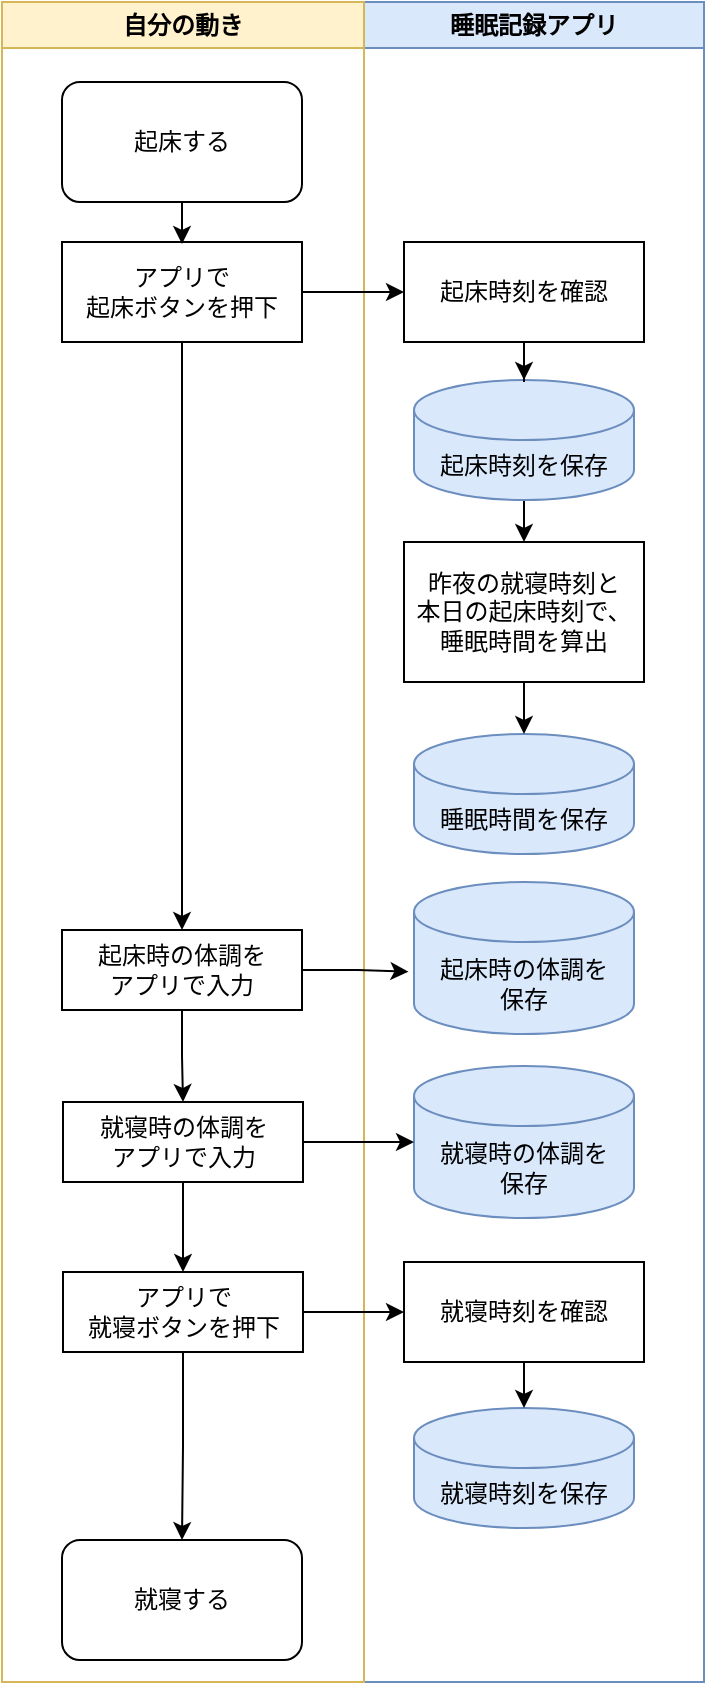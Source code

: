 <mxfile version="24.0.1" type="github">
  <diagram name="ページ1" id="iNB7sugj4MV9LRQWi2q7">
    <mxGraphModel dx="1151" dy="927" grid="1" gridSize="10" guides="1" tooltips="1" connect="1" arrows="1" fold="1" page="0" pageScale="1" pageWidth="827" pageHeight="1169" background="#FFFFFF" math="0" shadow="0">
      <root>
        <mxCell id="0" />
        <mxCell id="1" parent="0" />
        <mxCell id="EtYspNiEM9DG10u9Xiah-12" value="睡眠記録アプリ" style="swimlane;whiteSpace=wrap;html=1;fillColor=#dae8fc;strokeColor=#6c8ebf;" parent="1" vertex="1">
          <mxGeometry x="60" y="-190" width="170" height="840" as="geometry" />
        </mxCell>
        <mxCell id="EtYspNiEM9DG10u9Xiah-58" style="edgeStyle=orthogonalEdgeStyle;rounded=0;orthogonalLoop=1;jettySize=auto;html=1;exitX=0.5;exitY=1;exitDx=0;exitDy=0;exitPerimeter=0;" parent="EtYspNiEM9DG10u9Xiah-12" source="EtYspNiEM9DG10u9Xiah-8" target="EtYspNiEM9DG10u9Xiah-56" edge="1">
          <mxGeometry relative="1" as="geometry" />
        </mxCell>
        <mxCell id="EtYspNiEM9DG10u9Xiah-8" value="起床時刻を保存" style="shape=cylinder3;whiteSpace=wrap;html=1;boundedLbl=1;backgroundOutline=1;size=15;fillColor=#dae8fc;strokeColor=#6c8ebf;" parent="EtYspNiEM9DG10u9Xiah-12" vertex="1">
          <mxGeometry x="25" y="189" width="110" height="60" as="geometry" />
        </mxCell>
        <mxCell id="EtYspNiEM9DG10u9Xiah-46" value="起床時の体調を&lt;div&gt;&lt;div&gt;保存&lt;/div&gt;&lt;/div&gt;" style="shape=cylinder3;whiteSpace=wrap;html=1;boundedLbl=1;backgroundOutline=1;size=15;fillColor=#dae8fc;strokeColor=#6c8ebf;" parent="EtYspNiEM9DG10u9Xiah-12" vertex="1">
          <mxGeometry x="25" y="440" width="110" height="76" as="geometry" />
        </mxCell>
        <mxCell id="EtYspNiEM9DG10u9Xiah-55" value="" style="edgeStyle=orthogonalEdgeStyle;rounded=0;orthogonalLoop=1;jettySize=auto;html=1;entryX=0.5;entryY=0;entryDx=0;entryDy=0;entryPerimeter=0;" parent="EtYspNiEM9DG10u9Xiah-12" source="EtYspNiEM9DG10u9Xiah-48" target="EtYspNiEM9DG10u9Xiah-8" edge="1">
          <mxGeometry relative="1" as="geometry">
            <mxPoint x="80" y="180" as="targetPoint" />
          </mxGeometry>
        </mxCell>
        <mxCell id="EtYspNiEM9DG10u9Xiah-48" value="起床時刻を確認" style="rounded=0;whiteSpace=wrap;html=1;" parent="EtYspNiEM9DG10u9Xiah-12" vertex="1">
          <mxGeometry x="20" y="120" width="120" height="50" as="geometry" />
        </mxCell>
        <mxCell id="EtYspNiEM9DG10u9Xiah-56" value="昨夜の就寝時刻と&lt;div&gt;本日の起床時刻で、&lt;/div&gt;&lt;div&gt;睡眠時間を算出&lt;/div&gt;" style="rounded=0;whiteSpace=wrap;html=1;" parent="EtYspNiEM9DG10u9Xiah-12" vertex="1">
          <mxGeometry x="20" y="270" width="120" height="70" as="geometry" />
        </mxCell>
        <mxCell id="EtYspNiEM9DG10u9Xiah-9" value="睡眠時間を保存" style="shape=cylinder3;whiteSpace=wrap;html=1;boundedLbl=1;backgroundOutline=1;size=15;fillColor=#dae8fc;strokeColor=#6c8ebf;" parent="EtYspNiEM9DG10u9Xiah-12" vertex="1">
          <mxGeometry x="25" y="366" width="110" height="60" as="geometry" />
        </mxCell>
        <mxCell id="EtYspNiEM9DG10u9Xiah-38" value="" style="edgeStyle=orthogonalEdgeStyle;rounded=0;orthogonalLoop=1;jettySize=auto;html=1;exitX=0.5;exitY=1;exitDx=0;exitDy=0;" parent="EtYspNiEM9DG10u9Xiah-12" source="EtYspNiEM9DG10u9Xiah-56" target="EtYspNiEM9DG10u9Xiah-9" edge="1">
          <mxGeometry relative="1" as="geometry">
            <mxPoint x="-50" y="300" as="sourcePoint" />
          </mxGeometry>
        </mxCell>
        <mxCell id="EtYspNiEM9DG10u9Xiah-16" value="就寝時の体調を&lt;div&gt;保存&lt;/div&gt;" style="shape=cylinder3;whiteSpace=wrap;html=1;boundedLbl=1;backgroundOutline=1;size=15;fillColor=#dae8fc;strokeColor=#6c8ebf;" parent="EtYspNiEM9DG10u9Xiah-12" vertex="1">
          <mxGeometry x="25" y="532" width="110" height="76" as="geometry" />
        </mxCell>
        <mxCell id="iMqj4BDZ4iY0MFBCJsB2-5" value="就寝時刻を保存" style="shape=cylinder3;whiteSpace=wrap;html=1;boundedLbl=1;backgroundOutline=1;size=15;fillColor=#dae8fc;strokeColor=#6c8ebf;" parent="EtYspNiEM9DG10u9Xiah-12" vertex="1">
          <mxGeometry x="25" y="703" width="110" height="60" as="geometry" />
        </mxCell>
        <mxCell id="iMqj4BDZ4iY0MFBCJsB2-6" value="就寝時刻を確認" style="rounded=0;whiteSpace=wrap;html=1;" parent="EtYspNiEM9DG10u9Xiah-12" vertex="1">
          <mxGeometry x="20" y="630" width="120" height="50" as="geometry" />
        </mxCell>
        <mxCell id="iMqj4BDZ4iY0MFBCJsB2-8" style="edgeStyle=orthogonalEdgeStyle;rounded=0;orthogonalLoop=1;jettySize=auto;html=1;exitX=0.5;exitY=1;exitDx=0;exitDy=0;entryX=0.5;entryY=0;entryDx=0;entryDy=0;entryPerimeter=0;" parent="EtYspNiEM9DG10u9Xiah-12" source="iMqj4BDZ4iY0MFBCJsB2-6" target="iMqj4BDZ4iY0MFBCJsB2-5" edge="1">
          <mxGeometry relative="1" as="geometry" />
        </mxCell>
        <mxCell id="EtYspNiEM9DG10u9Xiah-13" value="自分の動き" style="swimlane;whiteSpace=wrap;html=1;fillColor=#fff2cc;strokeColor=#d6b656;" parent="1" vertex="1">
          <mxGeometry x="-121" y="-190" width="181" height="840" as="geometry" />
        </mxCell>
        <mxCell id="EtYspNiEM9DG10u9Xiah-14" value="起床時の体調を&lt;div&gt;アプリで入力&lt;/div&gt;" style="rounded=0;whiteSpace=wrap;html=1;" parent="EtYspNiEM9DG10u9Xiah-13" vertex="1">
          <mxGeometry x="30" y="464" width="120" height="40" as="geometry" />
        </mxCell>
        <mxCell id="EtYspNiEM9DG10u9Xiah-27" style="edgeStyle=orthogonalEdgeStyle;rounded=0;orthogonalLoop=1;jettySize=auto;html=1;exitX=0.5;exitY=1;exitDx=0;exitDy=0;" parent="EtYspNiEM9DG10u9Xiah-13" target="EtYspNiEM9DG10u9Xiah-5" edge="1">
          <mxGeometry relative="1" as="geometry">
            <mxPoint x="90" y="171.0" as="sourcePoint" />
          </mxGeometry>
        </mxCell>
        <mxCell id="EtYspNiEM9DG10u9Xiah-61" value="" style="edgeStyle=orthogonalEdgeStyle;rounded=0;orthogonalLoop=1;jettySize=auto;html=1;entryX=0.5;entryY=0;entryDx=0;entryDy=0;" parent="EtYspNiEM9DG10u9Xiah-13" source="EtYspNiEM9DG10u9Xiah-5" target="EtYspNiEM9DG10u9Xiah-14" edge="1">
          <mxGeometry relative="1" as="geometry">
            <mxPoint x="90" y="250" as="targetPoint" />
          </mxGeometry>
        </mxCell>
        <mxCell id="EtYspNiEM9DG10u9Xiah-5" value="アプリで&lt;div&gt;起床ボタンを押下&lt;/div&gt;" style="rounded=0;whiteSpace=wrap;html=1;" parent="EtYspNiEM9DG10u9Xiah-13" vertex="1">
          <mxGeometry x="30" y="120" width="120" height="50" as="geometry" />
        </mxCell>
        <mxCell id="EtYspNiEM9DG10u9Xiah-26" style="edgeStyle=orthogonalEdgeStyle;rounded=0;orthogonalLoop=1;jettySize=auto;html=1;exitX=0.5;exitY=1;exitDx=0;exitDy=0;entryX=0.5;entryY=0;entryDx=0;entryDy=0;" parent="EtYspNiEM9DG10u9Xiah-13" source="EtYspNiEM9DG10u9Xiah-3" edge="1">
          <mxGeometry relative="1" as="geometry">
            <mxPoint x="90" y="121.0" as="targetPoint" />
          </mxGeometry>
        </mxCell>
        <mxCell id="EtYspNiEM9DG10u9Xiah-3" value="起床する" style="rounded=1;whiteSpace=wrap;html=1;" parent="EtYspNiEM9DG10u9Xiah-13" vertex="1">
          <mxGeometry x="30" y="40" width="120" height="60" as="geometry" />
        </mxCell>
        <mxCell id="EtYspNiEM9DG10u9Xiah-10" value="就寝時の体調を&lt;div&gt;アプリで入力&lt;/div&gt;" style="rounded=0;whiteSpace=wrap;html=1;" parent="EtYspNiEM9DG10u9Xiah-13" vertex="1">
          <mxGeometry x="30.5" y="550" width="120" height="40" as="geometry" />
        </mxCell>
        <mxCell id="EtYspNiEM9DG10u9Xiah-35" style="edgeStyle=orthogonalEdgeStyle;rounded=0;orthogonalLoop=1;jettySize=auto;html=1;exitX=0.5;exitY=1;exitDx=0;exitDy=0;entryX=0.5;entryY=0;entryDx=0;entryDy=0;" parent="EtYspNiEM9DG10u9Xiah-13" source="EtYspNiEM9DG10u9Xiah-14" target="EtYspNiEM9DG10u9Xiah-10" edge="1">
          <mxGeometry relative="1" as="geometry">
            <mxPoint x="91" y="550" as="targetPoint" />
          </mxGeometry>
        </mxCell>
        <mxCell id="EtYspNiEM9DG10u9Xiah-22" value="アプリで&lt;div&gt;就寝ボタンを押下&lt;/div&gt;" style="rounded=0;whiteSpace=wrap;html=1;" parent="EtYspNiEM9DG10u9Xiah-13" vertex="1">
          <mxGeometry x="30.5" y="635" width="120" height="40" as="geometry" />
        </mxCell>
        <mxCell id="iMqj4BDZ4iY0MFBCJsB2-3" style="edgeStyle=orthogonalEdgeStyle;rounded=0;orthogonalLoop=1;jettySize=auto;html=1;entryX=0.5;entryY=0;entryDx=0;entryDy=0;" parent="EtYspNiEM9DG10u9Xiah-13" source="EtYspNiEM9DG10u9Xiah-10" target="EtYspNiEM9DG10u9Xiah-22" edge="1">
          <mxGeometry relative="1" as="geometry" />
        </mxCell>
        <mxCell id="EtYspNiEM9DG10u9Xiah-37" value="" style="edgeStyle=orthogonalEdgeStyle;rounded=0;orthogonalLoop=1;jettySize=auto;html=1;" parent="1" source="EtYspNiEM9DG10u9Xiah-5" target="EtYspNiEM9DG10u9Xiah-48" edge="1">
          <mxGeometry relative="1" as="geometry" />
        </mxCell>
        <mxCell id="EtYspNiEM9DG10u9Xiah-41" style="edgeStyle=orthogonalEdgeStyle;rounded=0;orthogonalLoop=1;jettySize=auto;html=1;exitX=1;exitY=0.5;exitDx=0;exitDy=0;entryX=-0.025;entryY=0.59;entryDx=0;entryDy=0;entryPerimeter=0;" parent="1" source="EtYspNiEM9DG10u9Xiah-14" target="EtYspNiEM9DG10u9Xiah-46" edge="1">
          <mxGeometry relative="1" as="geometry">
            <mxPoint x="29" y="257.24" as="sourcePoint" />
            <mxPoint x="90" y="260.74" as="targetPoint" />
          </mxGeometry>
        </mxCell>
        <mxCell id="EtYspNiEM9DG10u9Xiah-43" style="edgeStyle=orthogonalEdgeStyle;rounded=0;orthogonalLoop=1;jettySize=auto;html=1;exitX=1;exitY=0.5;exitDx=0;exitDy=0;" parent="1" source="EtYspNiEM9DG10u9Xiah-22" target="iMqj4BDZ4iY0MFBCJsB2-6" edge="1">
          <mxGeometry relative="1" as="geometry">
            <mxPoint x="30" y="460" as="sourcePoint" />
            <mxPoint x="50" y="470" as="targetPoint" />
          </mxGeometry>
        </mxCell>
        <mxCell id="EtYspNiEM9DG10u9Xiah-23" value="就寝する" style="rounded=1;whiteSpace=wrap;html=1;" parent="1" vertex="1">
          <mxGeometry x="-91" y="579" width="120" height="60" as="geometry" />
        </mxCell>
        <mxCell id="EtYspNiEM9DG10u9Xiah-36" style="edgeStyle=orthogonalEdgeStyle;rounded=0;orthogonalLoop=1;jettySize=auto;html=1;exitX=0.5;exitY=1;exitDx=0;exitDy=0;entryX=0.5;entryY=0;entryDx=0;entryDy=0;" parent="1" source="EtYspNiEM9DG10u9Xiah-22" target="EtYspNiEM9DG10u9Xiah-23" edge="1">
          <mxGeometry relative="1" as="geometry" />
        </mxCell>
        <mxCell id="iMqj4BDZ4iY0MFBCJsB2-4" style="edgeStyle=orthogonalEdgeStyle;rounded=0;orthogonalLoop=1;jettySize=auto;html=1;exitX=1;exitY=0.5;exitDx=0;exitDy=0;entryX=0;entryY=0.5;entryDx=0;entryDy=0;entryPerimeter=0;" parent="1" source="EtYspNiEM9DG10u9Xiah-10" target="EtYspNiEM9DG10u9Xiah-16" edge="1">
          <mxGeometry relative="1" as="geometry" />
        </mxCell>
      </root>
    </mxGraphModel>
  </diagram>
</mxfile>
